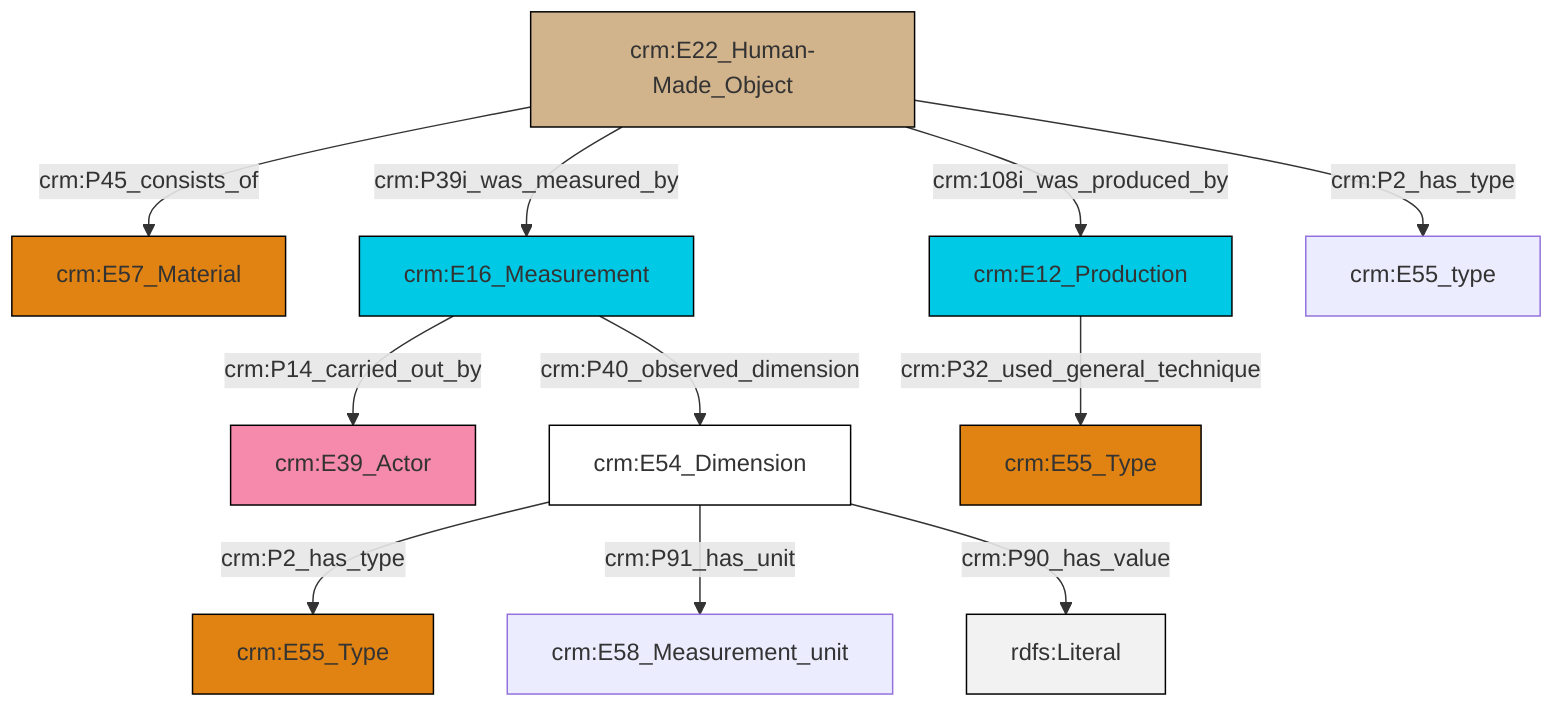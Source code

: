 graph TD
classDef Literal fill:#f2f2f2,stroke:#000000;
classDef CRM_Entity fill:#FFFFFF,stroke:#000000;
classDef Temporal_Entity fill:#00C9E6, stroke:#000000;
classDef Type fill:#E18312, stroke:#000000;
classDef Time-Span fill:#2C9C91, stroke:#000000;
classDef Appellation fill:#FFEB7F, stroke:#000000;
classDef Place fill:#008836, stroke:#000000;
classDef Persistent_Item fill:#B266B2, stroke:#000000;
classDef Conceptual_Object fill:#FFD700, stroke:#000000;
classDef Physical_Thing fill:#D2B48C, stroke:#000000;
classDef Actor fill:#f58aad, stroke:#000000;
classDef PC_Classes fill:#4ce600, stroke:#000000;
classDef Multi fill:#cccccc,stroke:#000000;

14["crm:E16_Measurement"]:::Temporal_Entity -->|crm:P14_carried_out_by| 4["crm:E39_Actor"]:::Actor
6["crm:E54_Dimension"]:::CRM_Entity -->|crm:P2_has_type| 0["crm:E55_Type"]:::Type
10["crm:E22_Human-Made_Object"]:::Physical_Thing -->|crm:108i_was_produced_by| 12["crm:E12_Production"]:::Temporal_Entity
6["crm:E54_Dimension"]:::CRM_Entity -->|crm:P91_has_unit| 15["crm:E58_Measurement_unit"]:::Default
6["crm:E54_Dimension"]:::CRM_Entity -->|crm:P90_has_value| 17[rdfs:Literal]:::Literal
14["crm:E16_Measurement"]:::Temporal_Entity -->|crm:P40_observed_dimension| 6["crm:E54_Dimension"]:::CRM_Entity
10["crm:E22_Human-Made_Object"]:::Physical_Thing -->|crm:P45_consists_of| 2["crm:E57_Material"]:::Type
12["crm:E12_Production"]:::Temporal_Entity -->|crm:P32_used_general_technique| 8["crm:E55_Type"]:::Type
10["crm:E22_Human-Made_Object"]:::Physical_Thing -->|crm:P39i_was_measured_by| 14["crm:E16_Measurement"]:::Temporal_Entity
10["crm:E22_Human-Made_Object"]:::Physical_Thing -->|crm:P2_has_type| 18["crm:E55_type"]:::Default